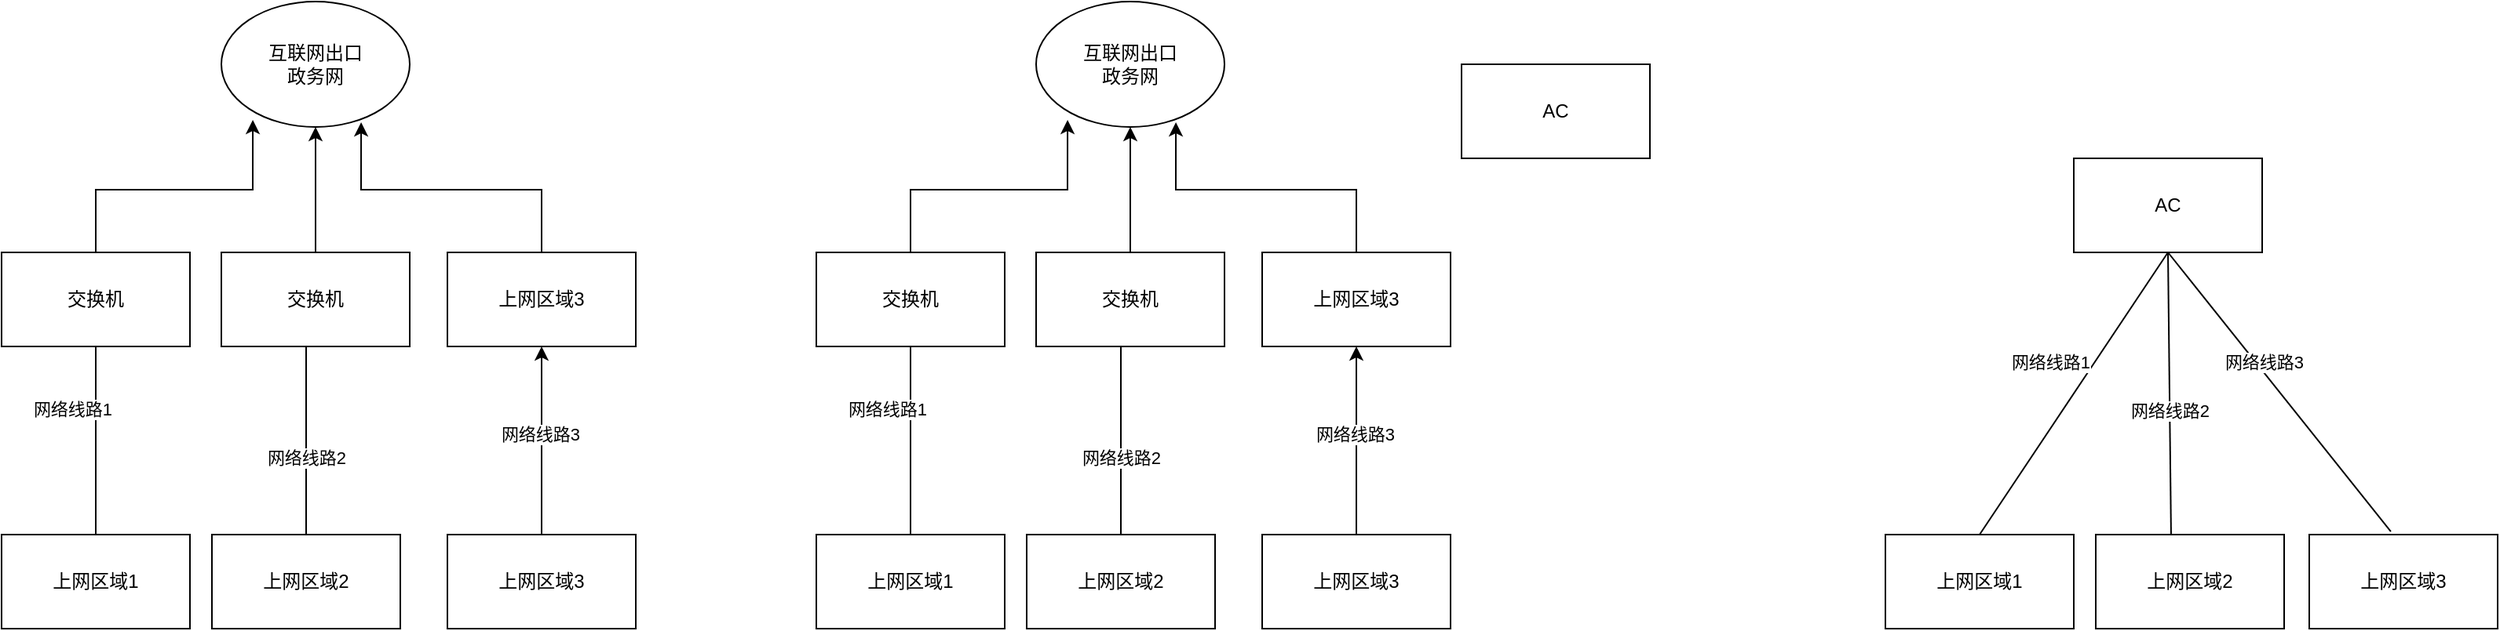 <mxfile version="21.8.2" type="github">
  <diagram name="第 1 页" id="J8BS59FEp2aJMesZVCdo">
    <mxGraphModel dx="1194" dy="514" grid="1" gridSize="10" guides="1" tooltips="1" connect="1" arrows="1" fold="1" page="1" pageScale="1" pageWidth="827" pageHeight="1169" math="0" shadow="0">
      <root>
        <mxCell id="0" />
        <mxCell id="1" parent="0" />
        <mxCell id="qCOAXYOAJNg6mRWYXx_G-1" value="交换机" style="rounded=0;whiteSpace=wrap;html=1;" vertex="1" parent="1">
          <mxGeometry x="70" y="200" width="120" height="60" as="geometry" />
        </mxCell>
        <mxCell id="qCOAXYOAJNg6mRWYXx_G-2" value="" style="endArrow=none;html=1;rounded=0;entryX=0.5;entryY=1;entryDx=0;entryDy=0;exitX=0.5;exitY=0;exitDx=0;exitDy=0;" edge="1" parent="1" source="qCOAXYOAJNg6mRWYXx_G-8" target="qCOAXYOAJNg6mRWYXx_G-1">
          <mxGeometry width="50" height="50" relative="1" as="geometry">
            <mxPoint x="140" y="400" as="sourcePoint" />
            <mxPoint x="140" y="250" as="targetPoint" />
          </mxGeometry>
        </mxCell>
        <mxCell id="qCOAXYOAJNg6mRWYXx_G-5" value="网络线路1" style="edgeLabel;html=1;align=center;verticalAlign=middle;resizable=0;points=[];" vertex="1" connectable="0" parent="qCOAXYOAJNg6mRWYXx_G-2">
          <mxGeometry x="-0.004" y="1" relative="1" as="geometry">
            <mxPoint x="-14" y="-20" as="offset" />
          </mxGeometry>
        </mxCell>
        <mxCell id="qCOAXYOAJNg6mRWYXx_G-3" value="" style="endArrow=none;html=1;rounded=0;entryX=0.45;entryY=0.992;entryDx=0;entryDy=0;exitX=0.5;exitY=0;exitDx=0;exitDy=0;entryPerimeter=0;" edge="1" parent="1" source="qCOAXYOAJNg6mRWYXx_G-9" target="qCOAXYOAJNg6mRWYXx_G-21">
          <mxGeometry width="50" height="50" relative="1" as="geometry">
            <mxPoint x="250" y="400" as="sourcePoint" />
            <mxPoint x="270" y="210" as="targetPoint" />
          </mxGeometry>
        </mxCell>
        <mxCell id="qCOAXYOAJNg6mRWYXx_G-6" value="网络线路2" style="edgeLabel;html=1;align=center;verticalAlign=middle;resizable=0;points=[];" vertex="1" connectable="0" parent="qCOAXYOAJNg6mRWYXx_G-3">
          <mxGeometry x="0.02" y="-1" relative="1" as="geometry">
            <mxPoint x="-1" y="12" as="offset" />
          </mxGeometry>
        </mxCell>
        <mxCell id="qCOAXYOAJNg6mRWYXx_G-8" value="上网区域1" style="rounded=0;whiteSpace=wrap;html=1;" vertex="1" parent="1">
          <mxGeometry x="70" y="380" width="120" height="60" as="geometry" />
        </mxCell>
        <mxCell id="qCOAXYOAJNg6mRWYXx_G-9" value="上网区域2" style="rounded=0;whiteSpace=wrap;html=1;" vertex="1" parent="1">
          <mxGeometry x="204" y="380" width="120" height="60" as="geometry" />
        </mxCell>
        <mxCell id="qCOAXYOAJNg6mRWYXx_G-29" style="edgeStyle=orthogonalEdgeStyle;rounded=0;orthogonalLoop=1;jettySize=auto;html=1;exitX=0.5;exitY=0;exitDx=0;exitDy=0;entryX=0.5;entryY=1;entryDx=0;entryDy=0;" edge="1" parent="1" source="qCOAXYOAJNg6mRWYXx_G-10" target="qCOAXYOAJNg6mRWYXx_G-28">
          <mxGeometry relative="1" as="geometry" />
        </mxCell>
        <mxCell id="qCOAXYOAJNg6mRWYXx_G-30" value="网络线路3" style="edgeLabel;html=1;align=center;verticalAlign=middle;resizable=0;points=[];" vertex="1" connectable="0" parent="qCOAXYOAJNg6mRWYXx_G-29">
          <mxGeometry x="0.067" y="1" relative="1" as="geometry">
            <mxPoint as="offset" />
          </mxGeometry>
        </mxCell>
        <mxCell id="qCOAXYOAJNg6mRWYXx_G-10" value="上网区域3" style="rounded=0;whiteSpace=wrap;html=1;" vertex="1" parent="1">
          <mxGeometry x="354" y="380" width="120" height="60" as="geometry" />
        </mxCell>
        <mxCell id="qCOAXYOAJNg6mRWYXx_G-11" value="AC" style="rounded=0;whiteSpace=wrap;html=1;" vertex="1" parent="1">
          <mxGeometry x="1390" y="140" width="120" height="60" as="geometry" />
        </mxCell>
        <mxCell id="qCOAXYOAJNg6mRWYXx_G-12" value="" style="endArrow=none;html=1;rounded=0;entryX=0.5;entryY=1;entryDx=0;entryDy=0;exitX=0.5;exitY=0;exitDx=0;exitDy=0;" edge="1" parent="1" source="qCOAXYOAJNg6mRWYXx_G-18" target="qCOAXYOAJNg6mRWYXx_G-11">
          <mxGeometry width="50" height="50" relative="1" as="geometry">
            <mxPoint x="1340" y="400" as="sourcePoint" />
            <mxPoint x="1340" y="250" as="targetPoint" />
          </mxGeometry>
        </mxCell>
        <mxCell id="qCOAXYOAJNg6mRWYXx_G-13" value="网络线路1" style="edgeLabel;html=1;align=center;verticalAlign=middle;resizable=0;points=[];" vertex="1" connectable="0" parent="qCOAXYOAJNg6mRWYXx_G-12">
          <mxGeometry x="-0.004" y="1" relative="1" as="geometry">
            <mxPoint x="-14" y="-20" as="offset" />
          </mxGeometry>
        </mxCell>
        <mxCell id="qCOAXYOAJNg6mRWYXx_G-14" value="" style="endArrow=none;html=1;rounded=0;entryX=0.5;entryY=1;entryDx=0;entryDy=0;exitX=0.4;exitY=0.033;exitDx=0;exitDy=0;exitPerimeter=0;" edge="1" parent="1" source="qCOAXYOAJNg6mRWYXx_G-19" target="qCOAXYOAJNg6mRWYXx_G-11">
          <mxGeometry width="50" height="50" relative="1" as="geometry">
            <mxPoint x="1450" y="400" as="sourcePoint" />
            <mxPoint x="1470" y="210" as="targetPoint" />
          </mxGeometry>
        </mxCell>
        <mxCell id="qCOAXYOAJNg6mRWYXx_G-15" value="网络线路2" style="edgeLabel;html=1;align=center;verticalAlign=middle;resizable=0;points=[];" vertex="1" connectable="0" parent="qCOAXYOAJNg6mRWYXx_G-14">
          <mxGeometry x="0.02" y="-1" relative="1" as="geometry">
            <mxPoint x="-1" y="12" as="offset" />
          </mxGeometry>
        </mxCell>
        <mxCell id="qCOAXYOAJNg6mRWYXx_G-16" value="" style="endArrow=none;html=1;rounded=0;entryX=0.5;entryY=1;entryDx=0;entryDy=0;exitX=0.433;exitY=-0.033;exitDx=0;exitDy=0;exitPerimeter=0;" edge="1" parent="1" source="qCOAXYOAJNg6mRWYXx_G-20" target="qCOAXYOAJNg6mRWYXx_G-11">
          <mxGeometry width="50" height="50" relative="1" as="geometry">
            <mxPoint x="1590" y="400" as="sourcePoint" />
            <mxPoint x="1560" y="300" as="targetPoint" />
          </mxGeometry>
        </mxCell>
        <mxCell id="qCOAXYOAJNg6mRWYXx_G-17" value="网络线路3" style="edgeLabel;html=1;align=center;verticalAlign=middle;resizable=0;points=[];" vertex="1" connectable="0" parent="qCOAXYOAJNg6mRWYXx_G-16">
          <mxGeometry x="0.078" y="3" relative="1" as="geometry">
            <mxPoint x="-2" y="-14" as="offset" />
          </mxGeometry>
        </mxCell>
        <mxCell id="qCOAXYOAJNg6mRWYXx_G-18" value="上网区域1" style="rounded=0;whiteSpace=wrap;html=1;" vertex="1" parent="1">
          <mxGeometry x="1270" y="380" width="120" height="60" as="geometry" />
        </mxCell>
        <mxCell id="qCOAXYOAJNg6mRWYXx_G-19" value="上网区域2" style="rounded=0;whiteSpace=wrap;html=1;" vertex="1" parent="1">
          <mxGeometry x="1404" y="380" width="120" height="60" as="geometry" />
        </mxCell>
        <mxCell id="qCOAXYOAJNg6mRWYXx_G-20" value="上网区域3" style="rounded=0;whiteSpace=wrap;html=1;" vertex="1" parent="1">
          <mxGeometry x="1540" y="380" width="120" height="60" as="geometry" />
        </mxCell>
        <mxCell id="qCOAXYOAJNg6mRWYXx_G-26" style="edgeStyle=orthogonalEdgeStyle;rounded=0;orthogonalLoop=1;jettySize=auto;html=1;exitX=0.5;exitY=0;exitDx=0;exitDy=0;entryX=0.5;entryY=1;entryDx=0;entryDy=0;" edge="1" parent="1" source="qCOAXYOAJNg6mRWYXx_G-21" target="qCOAXYOAJNg6mRWYXx_G-24">
          <mxGeometry relative="1" as="geometry" />
        </mxCell>
        <mxCell id="qCOAXYOAJNg6mRWYXx_G-21" value="交换机" style="rounded=0;whiteSpace=wrap;html=1;" vertex="1" parent="1">
          <mxGeometry x="210" y="200" width="120" height="60" as="geometry" />
        </mxCell>
        <mxCell id="qCOAXYOAJNg6mRWYXx_G-24" value="互联网出口&lt;br&gt;政务网" style="ellipse;whiteSpace=wrap;html=1;" vertex="1" parent="1">
          <mxGeometry x="210" y="40" width="120" height="80" as="geometry" />
        </mxCell>
        <mxCell id="qCOAXYOAJNg6mRWYXx_G-25" style="edgeStyle=orthogonalEdgeStyle;rounded=0;orthogonalLoop=1;jettySize=auto;html=1;exitX=0.5;exitY=0;exitDx=0;exitDy=0;entryX=0.167;entryY=0.944;entryDx=0;entryDy=0;entryPerimeter=0;" edge="1" parent="1" source="qCOAXYOAJNg6mRWYXx_G-1" target="qCOAXYOAJNg6mRWYXx_G-24">
          <mxGeometry relative="1" as="geometry" />
        </mxCell>
        <mxCell id="qCOAXYOAJNg6mRWYXx_G-28" value="上网区域3" style="rounded=0;whiteSpace=wrap;html=1;" vertex="1" parent="1">
          <mxGeometry x="354" y="200" width="120" height="60" as="geometry" />
        </mxCell>
        <mxCell id="qCOAXYOAJNg6mRWYXx_G-31" style="edgeStyle=orthogonalEdgeStyle;rounded=0;orthogonalLoop=1;jettySize=auto;html=1;exitX=0.5;exitY=0;exitDx=0;exitDy=0;entryX=0.742;entryY=0.963;entryDx=0;entryDy=0;entryPerimeter=0;" edge="1" parent="1" source="qCOAXYOAJNg6mRWYXx_G-28" target="qCOAXYOAJNg6mRWYXx_G-24">
          <mxGeometry relative="1" as="geometry" />
        </mxCell>
        <mxCell id="qCOAXYOAJNg6mRWYXx_G-32" value="交换机" style="rounded=0;whiteSpace=wrap;html=1;" vertex="1" parent="1">
          <mxGeometry x="589" y="200" width="120" height="60" as="geometry" />
        </mxCell>
        <mxCell id="qCOAXYOAJNg6mRWYXx_G-33" value="" style="endArrow=none;html=1;rounded=0;entryX=0.5;entryY=1;entryDx=0;entryDy=0;exitX=0.5;exitY=0;exitDx=0;exitDy=0;" edge="1" parent="1" source="qCOAXYOAJNg6mRWYXx_G-37" target="qCOAXYOAJNg6mRWYXx_G-32">
          <mxGeometry width="50" height="50" relative="1" as="geometry">
            <mxPoint x="659" y="400" as="sourcePoint" />
            <mxPoint x="659" y="250" as="targetPoint" />
          </mxGeometry>
        </mxCell>
        <mxCell id="qCOAXYOAJNg6mRWYXx_G-34" value="网络线路1" style="edgeLabel;html=1;align=center;verticalAlign=middle;resizable=0;points=[];" vertex="1" connectable="0" parent="qCOAXYOAJNg6mRWYXx_G-33">
          <mxGeometry x="-0.004" y="1" relative="1" as="geometry">
            <mxPoint x="-14" y="-20" as="offset" />
          </mxGeometry>
        </mxCell>
        <mxCell id="qCOAXYOAJNg6mRWYXx_G-35" value="" style="endArrow=none;html=1;rounded=0;entryX=0.45;entryY=0.992;entryDx=0;entryDy=0;exitX=0.5;exitY=0;exitDx=0;exitDy=0;entryPerimeter=0;" edge="1" parent="1" source="qCOAXYOAJNg6mRWYXx_G-38" target="qCOAXYOAJNg6mRWYXx_G-43">
          <mxGeometry width="50" height="50" relative="1" as="geometry">
            <mxPoint x="769" y="400" as="sourcePoint" />
            <mxPoint x="789" y="210" as="targetPoint" />
          </mxGeometry>
        </mxCell>
        <mxCell id="qCOAXYOAJNg6mRWYXx_G-36" value="网络线路2" style="edgeLabel;html=1;align=center;verticalAlign=middle;resizable=0;points=[];" vertex="1" connectable="0" parent="qCOAXYOAJNg6mRWYXx_G-35">
          <mxGeometry x="0.02" y="-1" relative="1" as="geometry">
            <mxPoint x="-1" y="12" as="offset" />
          </mxGeometry>
        </mxCell>
        <mxCell id="qCOAXYOAJNg6mRWYXx_G-37" value="上网区域1" style="rounded=0;whiteSpace=wrap;html=1;" vertex="1" parent="1">
          <mxGeometry x="589" y="380" width="120" height="60" as="geometry" />
        </mxCell>
        <mxCell id="qCOAXYOAJNg6mRWYXx_G-38" value="上网区域2" style="rounded=0;whiteSpace=wrap;html=1;" vertex="1" parent="1">
          <mxGeometry x="723" y="380" width="120" height="60" as="geometry" />
        </mxCell>
        <mxCell id="qCOAXYOAJNg6mRWYXx_G-39" style="edgeStyle=orthogonalEdgeStyle;rounded=0;orthogonalLoop=1;jettySize=auto;html=1;exitX=0.5;exitY=0;exitDx=0;exitDy=0;entryX=0.5;entryY=1;entryDx=0;entryDy=0;" edge="1" parent="1" source="qCOAXYOAJNg6mRWYXx_G-41" target="qCOAXYOAJNg6mRWYXx_G-46">
          <mxGeometry relative="1" as="geometry" />
        </mxCell>
        <mxCell id="qCOAXYOAJNg6mRWYXx_G-40" value="网络线路3" style="edgeLabel;html=1;align=center;verticalAlign=middle;resizable=0;points=[];" vertex="1" connectable="0" parent="qCOAXYOAJNg6mRWYXx_G-39">
          <mxGeometry x="0.067" y="1" relative="1" as="geometry">
            <mxPoint as="offset" />
          </mxGeometry>
        </mxCell>
        <mxCell id="qCOAXYOAJNg6mRWYXx_G-41" value="上网区域3" style="rounded=0;whiteSpace=wrap;html=1;" vertex="1" parent="1">
          <mxGeometry x="873" y="380" width="120" height="60" as="geometry" />
        </mxCell>
        <mxCell id="qCOAXYOAJNg6mRWYXx_G-42" style="edgeStyle=orthogonalEdgeStyle;rounded=0;orthogonalLoop=1;jettySize=auto;html=1;exitX=0.5;exitY=0;exitDx=0;exitDy=0;entryX=0.5;entryY=1;entryDx=0;entryDy=0;" edge="1" parent="1" source="qCOAXYOAJNg6mRWYXx_G-43" target="qCOAXYOAJNg6mRWYXx_G-44">
          <mxGeometry relative="1" as="geometry" />
        </mxCell>
        <mxCell id="qCOAXYOAJNg6mRWYXx_G-43" value="交换机" style="rounded=0;whiteSpace=wrap;html=1;" vertex="1" parent="1">
          <mxGeometry x="729" y="200" width="120" height="60" as="geometry" />
        </mxCell>
        <mxCell id="qCOAXYOAJNg6mRWYXx_G-44" value="互联网出口&lt;br&gt;政务网" style="ellipse;whiteSpace=wrap;html=1;" vertex="1" parent="1">
          <mxGeometry x="729" y="40" width="120" height="80" as="geometry" />
        </mxCell>
        <mxCell id="qCOAXYOAJNg6mRWYXx_G-45" style="edgeStyle=orthogonalEdgeStyle;rounded=0;orthogonalLoop=1;jettySize=auto;html=1;exitX=0.5;exitY=0;exitDx=0;exitDy=0;entryX=0.167;entryY=0.944;entryDx=0;entryDy=0;entryPerimeter=0;" edge="1" parent="1" source="qCOAXYOAJNg6mRWYXx_G-32" target="qCOAXYOAJNg6mRWYXx_G-44">
          <mxGeometry relative="1" as="geometry" />
        </mxCell>
        <mxCell id="qCOAXYOAJNg6mRWYXx_G-46" value="上网区域3" style="rounded=0;whiteSpace=wrap;html=1;" vertex="1" parent="1">
          <mxGeometry x="873" y="200" width="120" height="60" as="geometry" />
        </mxCell>
        <mxCell id="qCOAXYOAJNg6mRWYXx_G-47" style="edgeStyle=orthogonalEdgeStyle;rounded=0;orthogonalLoop=1;jettySize=auto;html=1;exitX=0.5;exitY=0;exitDx=0;exitDy=0;entryX=0.742;entryY=0.963;entryDx=0;entryDy=0;entryPerimeter=0;" edge="1" parent="1" source="qCOAXYOAJNg6mRWYXx_G-46" target="qCOAXYOAJNg6mRWYXx_G-44">
          <mxGeometry relative="1" as="geometry" />
        </mxCell>
        <mxCell id="qCOAXYOAJNg6mRWYXx_G-48" value="AC" style="rounded=0;whiteSpace=wrap;html=1;" vertex="1" parent="1">
          <mxGeometry x="1000" y="80" width="120" height="60" as="geometry" />
        </mxCell>
      </root>
    </mxGraphModel>
  </diagram>
</mxfile>

